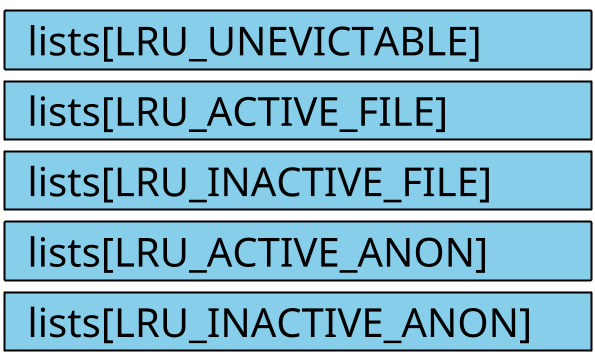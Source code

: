 @startuml

scale 1/5
skinparam ComponentStyle rectangle
skinparam Component {
    FontSize 200
    BackgroundColor SkyBlue
    BorderThickness 10
    BorderColor black
}

skinparam Rectangle {
    BackgroundColor transparent
    BorderColor transparent
}

rectangle {
    component "  lists[LRU_UNEVICTABLE]\t\t" as l1
    component "  lists[LRU_ACTIVE_FILE]\t\t" as l2
    component "  lists[LRU_INACTIVE_FILE]\t\t" as l3
    component "  lists[LRU_ACTIVE_ANON]\t\t" as l4
    component "  lists[LRU_INACTIVE_ANON]\t" as l5

    l1-down[hidden]-l2
    l2-down[hidden]-l3
    l3-down[hidden]-l4
    l4-down[hidden]-l5
}

@enduml